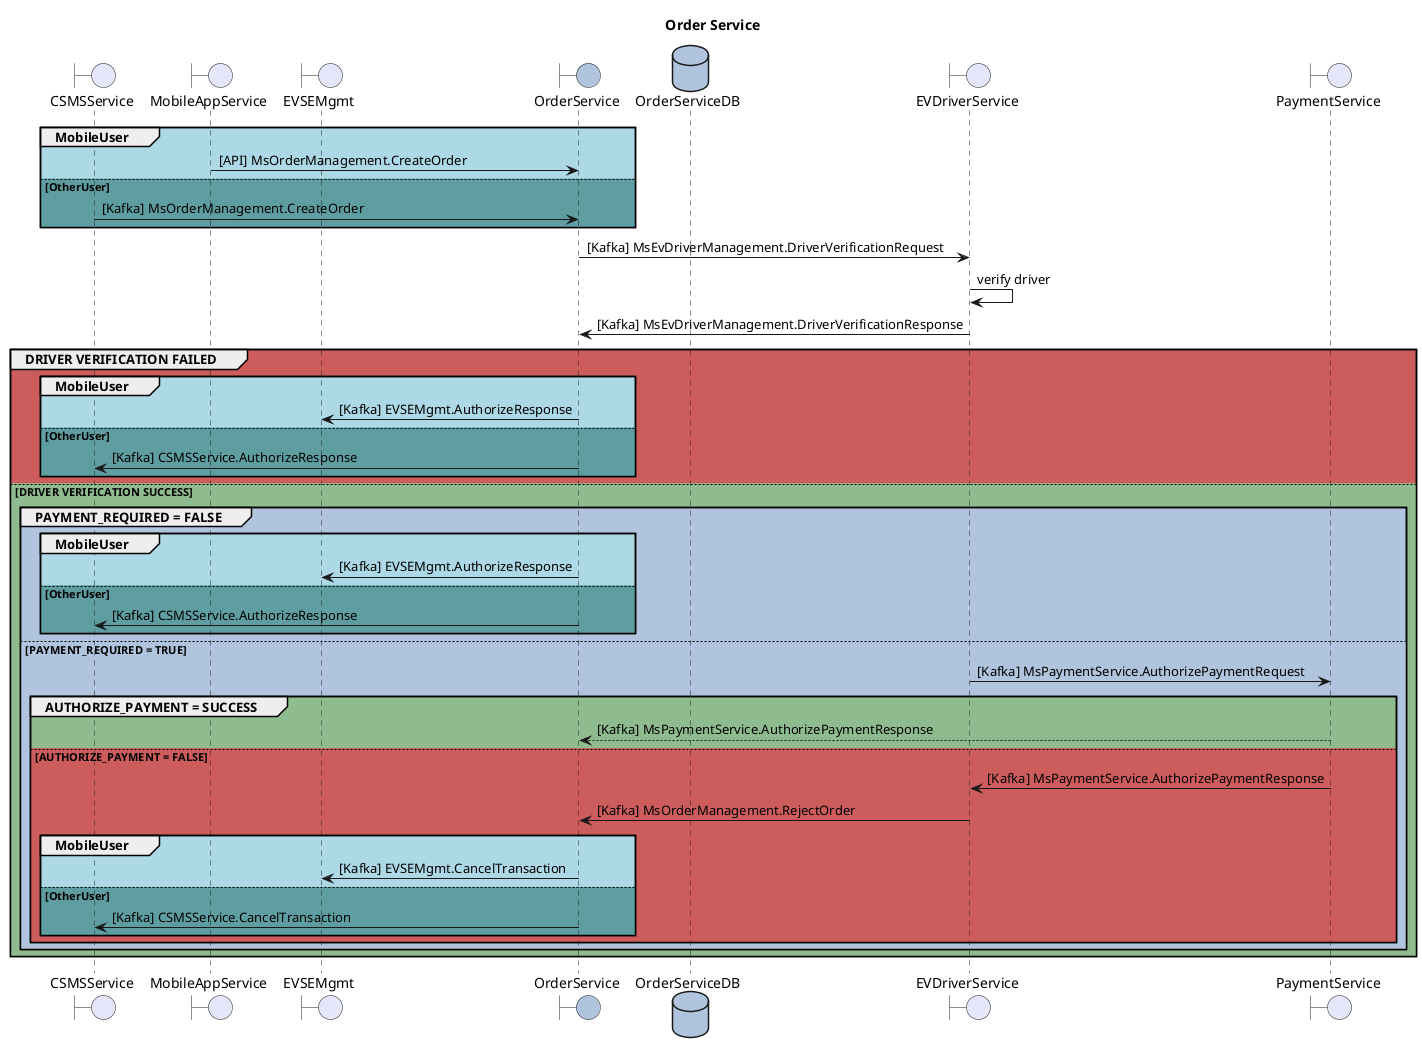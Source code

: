 @startuml Order Service
title Order Service

boundary CSMSService        #Lavender
boundary MobileAppService   #Lavender
boundary EVSEMgmt           #Lavender
boundary OrderService       #LightSteelBlue
database OrderServiceDB     #LightSteelBlue
boundary EVDriverService    #Lavender
boundary PaymentService     #Lavender
group #LightBlue MobileUser
    MobileAppService -> OrderService: [API] MsOrderManagement.CreateOrder
else #CadetBlue OtherUser
    CSMSService -> OrderService: [Kafka] MsOrderManagement.CreateOrder
end
OrderService -> EVDriverService : [Kafka] MsEvDriverManagement.DriverVerificationRequest
EVDriverService -> EVDriverService : verify driver
EVDriverService -> OrderService : [Kafka] MsEvDriverManagement.DriverVerificationResponse
group #IndianRed DRIVER VERIFICATION FAILED
    group #LightBlue MobileUser
        OrderService -> EVSEMgmt: [Kafka] EVSEMgmt.AuthorizeResponse
    else #CadetBlue OtherUser
        OrderService -> CSMSService: [Kafka] CSMSService.AuthorizeResponse
    end
else #DarkSeaGreen DRIVER VERIFICATION SUCCESS
    group #LightSteelBlue PAYMENT_REQUIRED = FALSE
        group #LightBlue MobileUser    
                OrderService -> EVSEMgmt: [Kafka] EVSEMgmt.AuthorizeResponse
        else #CadetBlue OtherUser
            OrderService -> CSMSService: [Kafka] CSMSService.AuthorizeResponse
        end
    else #LightSteelBlue PAYMENT_REQUIRED = TRUE 
        EVDriverService -> PaymentService: [Kafka] MsPaymentService.AuthorizePaymentRequest
        group #DarkSeaGreen AUTHORIZE_PAYMENT = SUCCESS
            PaymentService --> OrderService: [Kafka] MsPaymentService.AuthorizePaymentResponse
        else #IndianRed AUTHORIZE_PAYMENT = FALSE
            PaymentService -> EVDriverService: [Kafka] MsPaymentService.AuthorizePaymentResponse
            EVDriverService -> OrderService: [Kafka] MsOrderManagement.RejectOrder
            group #LightBlue MobileUser    
                OrderService -> EVSEMgmt: [Kafka] EVSEMgmt.CancelTransaction
            else #CadetBlue OtherUser
                OrderService -> CSMSService: [Kafka] CSMSService.CancelTransaction
            end
        end
    end
end